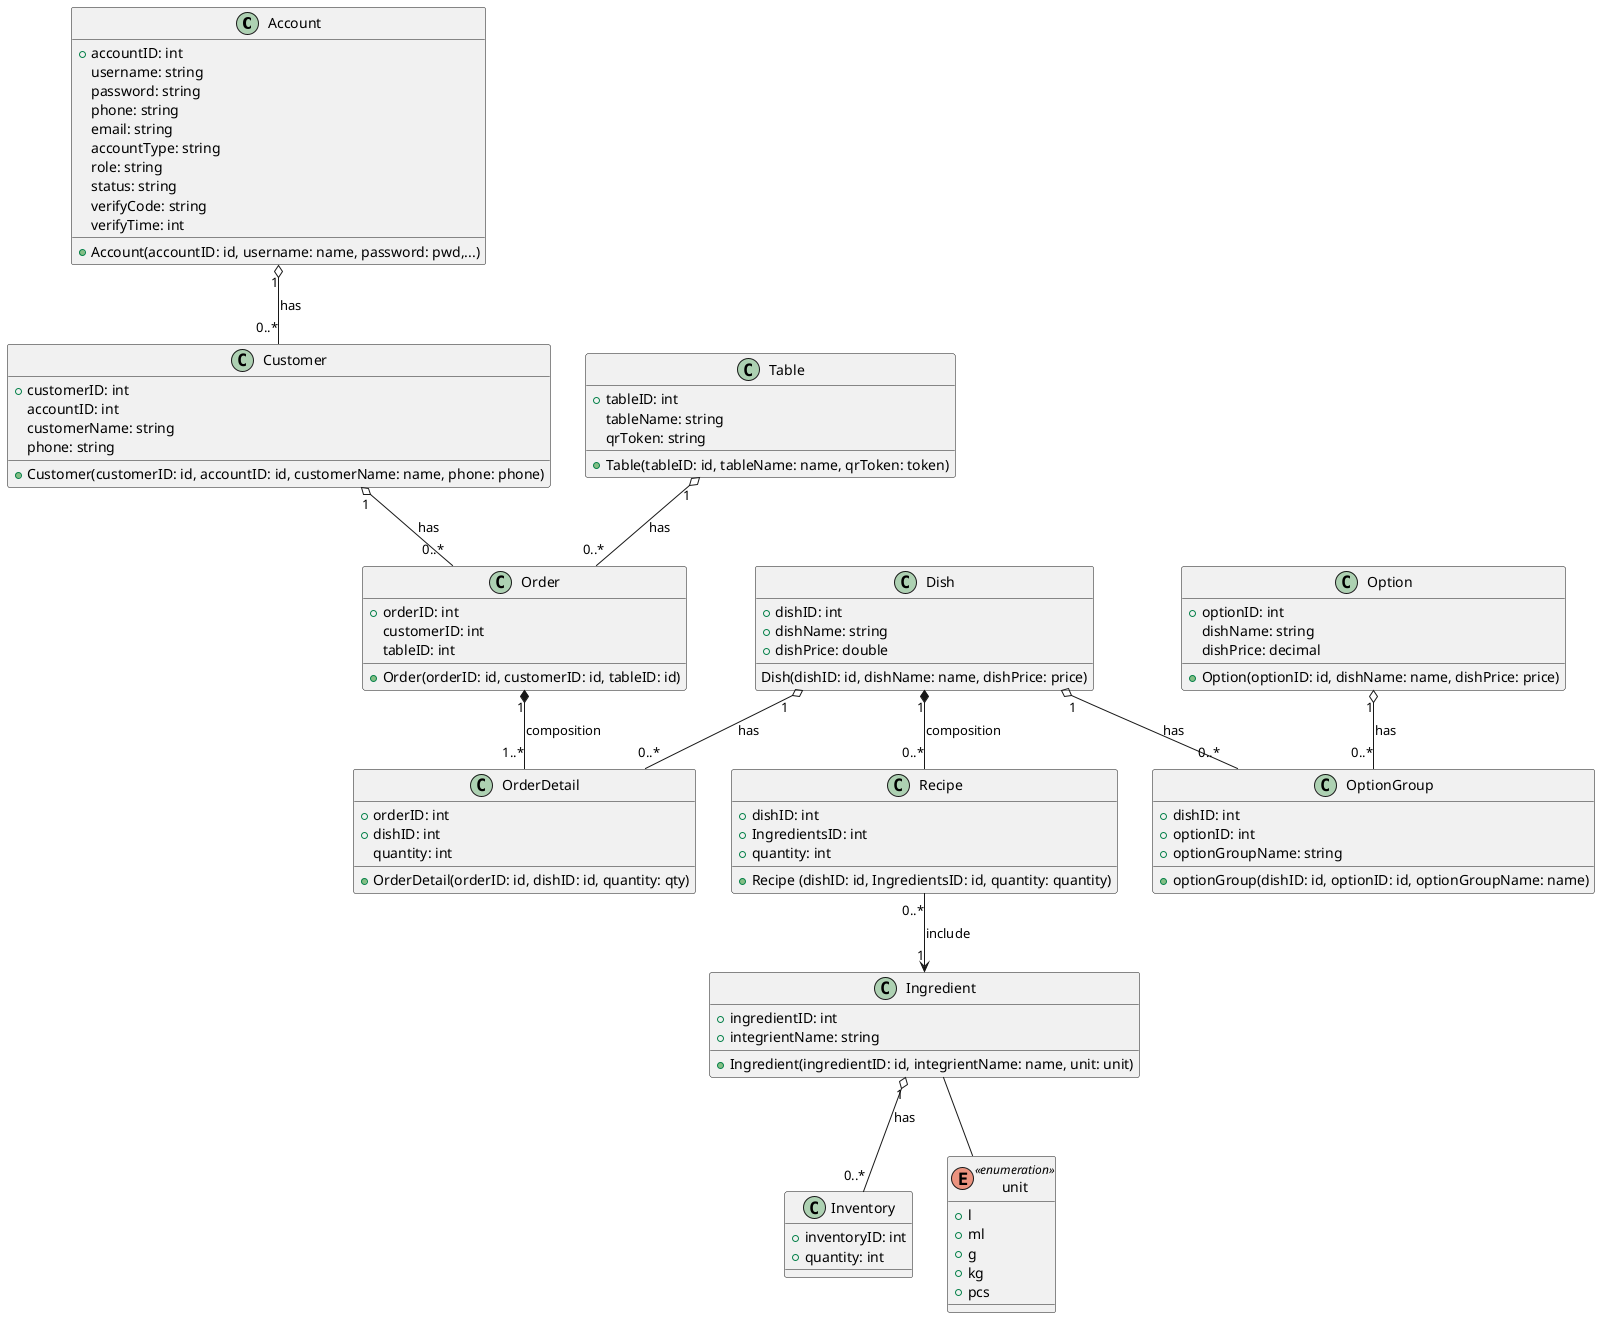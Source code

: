 @startuml

class Account {
    + accountID: int
    username: string
    password: string
    phone: string
    email: string
    accountType: string
    role: string
    status: string
    verifyCode: string
    verifyTime: int
    + Account(accountID: id, username: name, password: pwd,...)
}

class Customer {
    + customerID: int
    accountID: int
    customerName: string
    phone: string
    + Customer(customerID: id, accountID: id, customerName: name, phone: phone)
}

class Table {
    + tableID: int
    tableName: string
    qrToken: string
    + Table(tableID: id, tableName: name, qrToken: token)
}

class Order {
    + orderID: int
    customerID: int
    tableID: int
    + Order(orderID: id, customerID: id, tableID: id)
}

class OrderDetail {
    + orderID: int
    + dishID: int
    quantity: int
    + OrderDetail(orderID: id, dishID: id, quantity: qty)
}

class Option {
    + optionID: int
    dishName: string
    dishPrice: decimal
    + Option(optionID: id, dishName: name, dishPrice: price)
}

class OptionGroup {
    + dishID: int
    + optionID: int
    + optionGroupName: string
    + optionGroup(dishID: id, optionID: id, optionGroupName: name)
}

class Dish {
    + dishID: int
    + dishName: string
    + dishPrice: double
    Dish(dishID: id, dishName: name, dishPrice: price)
}

class Recipe {
    + dishID: int
    + IngredientsID: int
    + quantity: int
    + Recipe (dishID: id, IngredientsID: id, quantity: quantity)
}

class Ingredient {
    + ingredientID: int
    + integrientName: string
    + Ingredient(ingredientID: id, integrientName: name, unit: unit)
}

class Inventory {
    + inventoryID: int
    + quantity: int
}

enum unit <<enumeration>> {
    + l
    + ml
    + g
    + kg
    + pcs
}

Account   "1" o-- "0..*" Customer     : has
Customer  "1" o-- "0..*" Order        : has
Table     "1" o-- "0..*" Order        : has

Order     "1" *-- "1..*" OrderDetail  : composition

Option    "1" o-- "0..*" OptionGroup  : has
Dish      "1" o-- "0..*" OptionGroup  : has
Dish       "1" o-- "0..*" OrderDetail  : has

Dish      "1" *-- "0..*" Recipe       : composition
Recipe    "0..*" --> "1" Ingredient   : include

Ingredient "1" o-- "0..*" Inventory   : has
Ingredient -- unit
@enduml